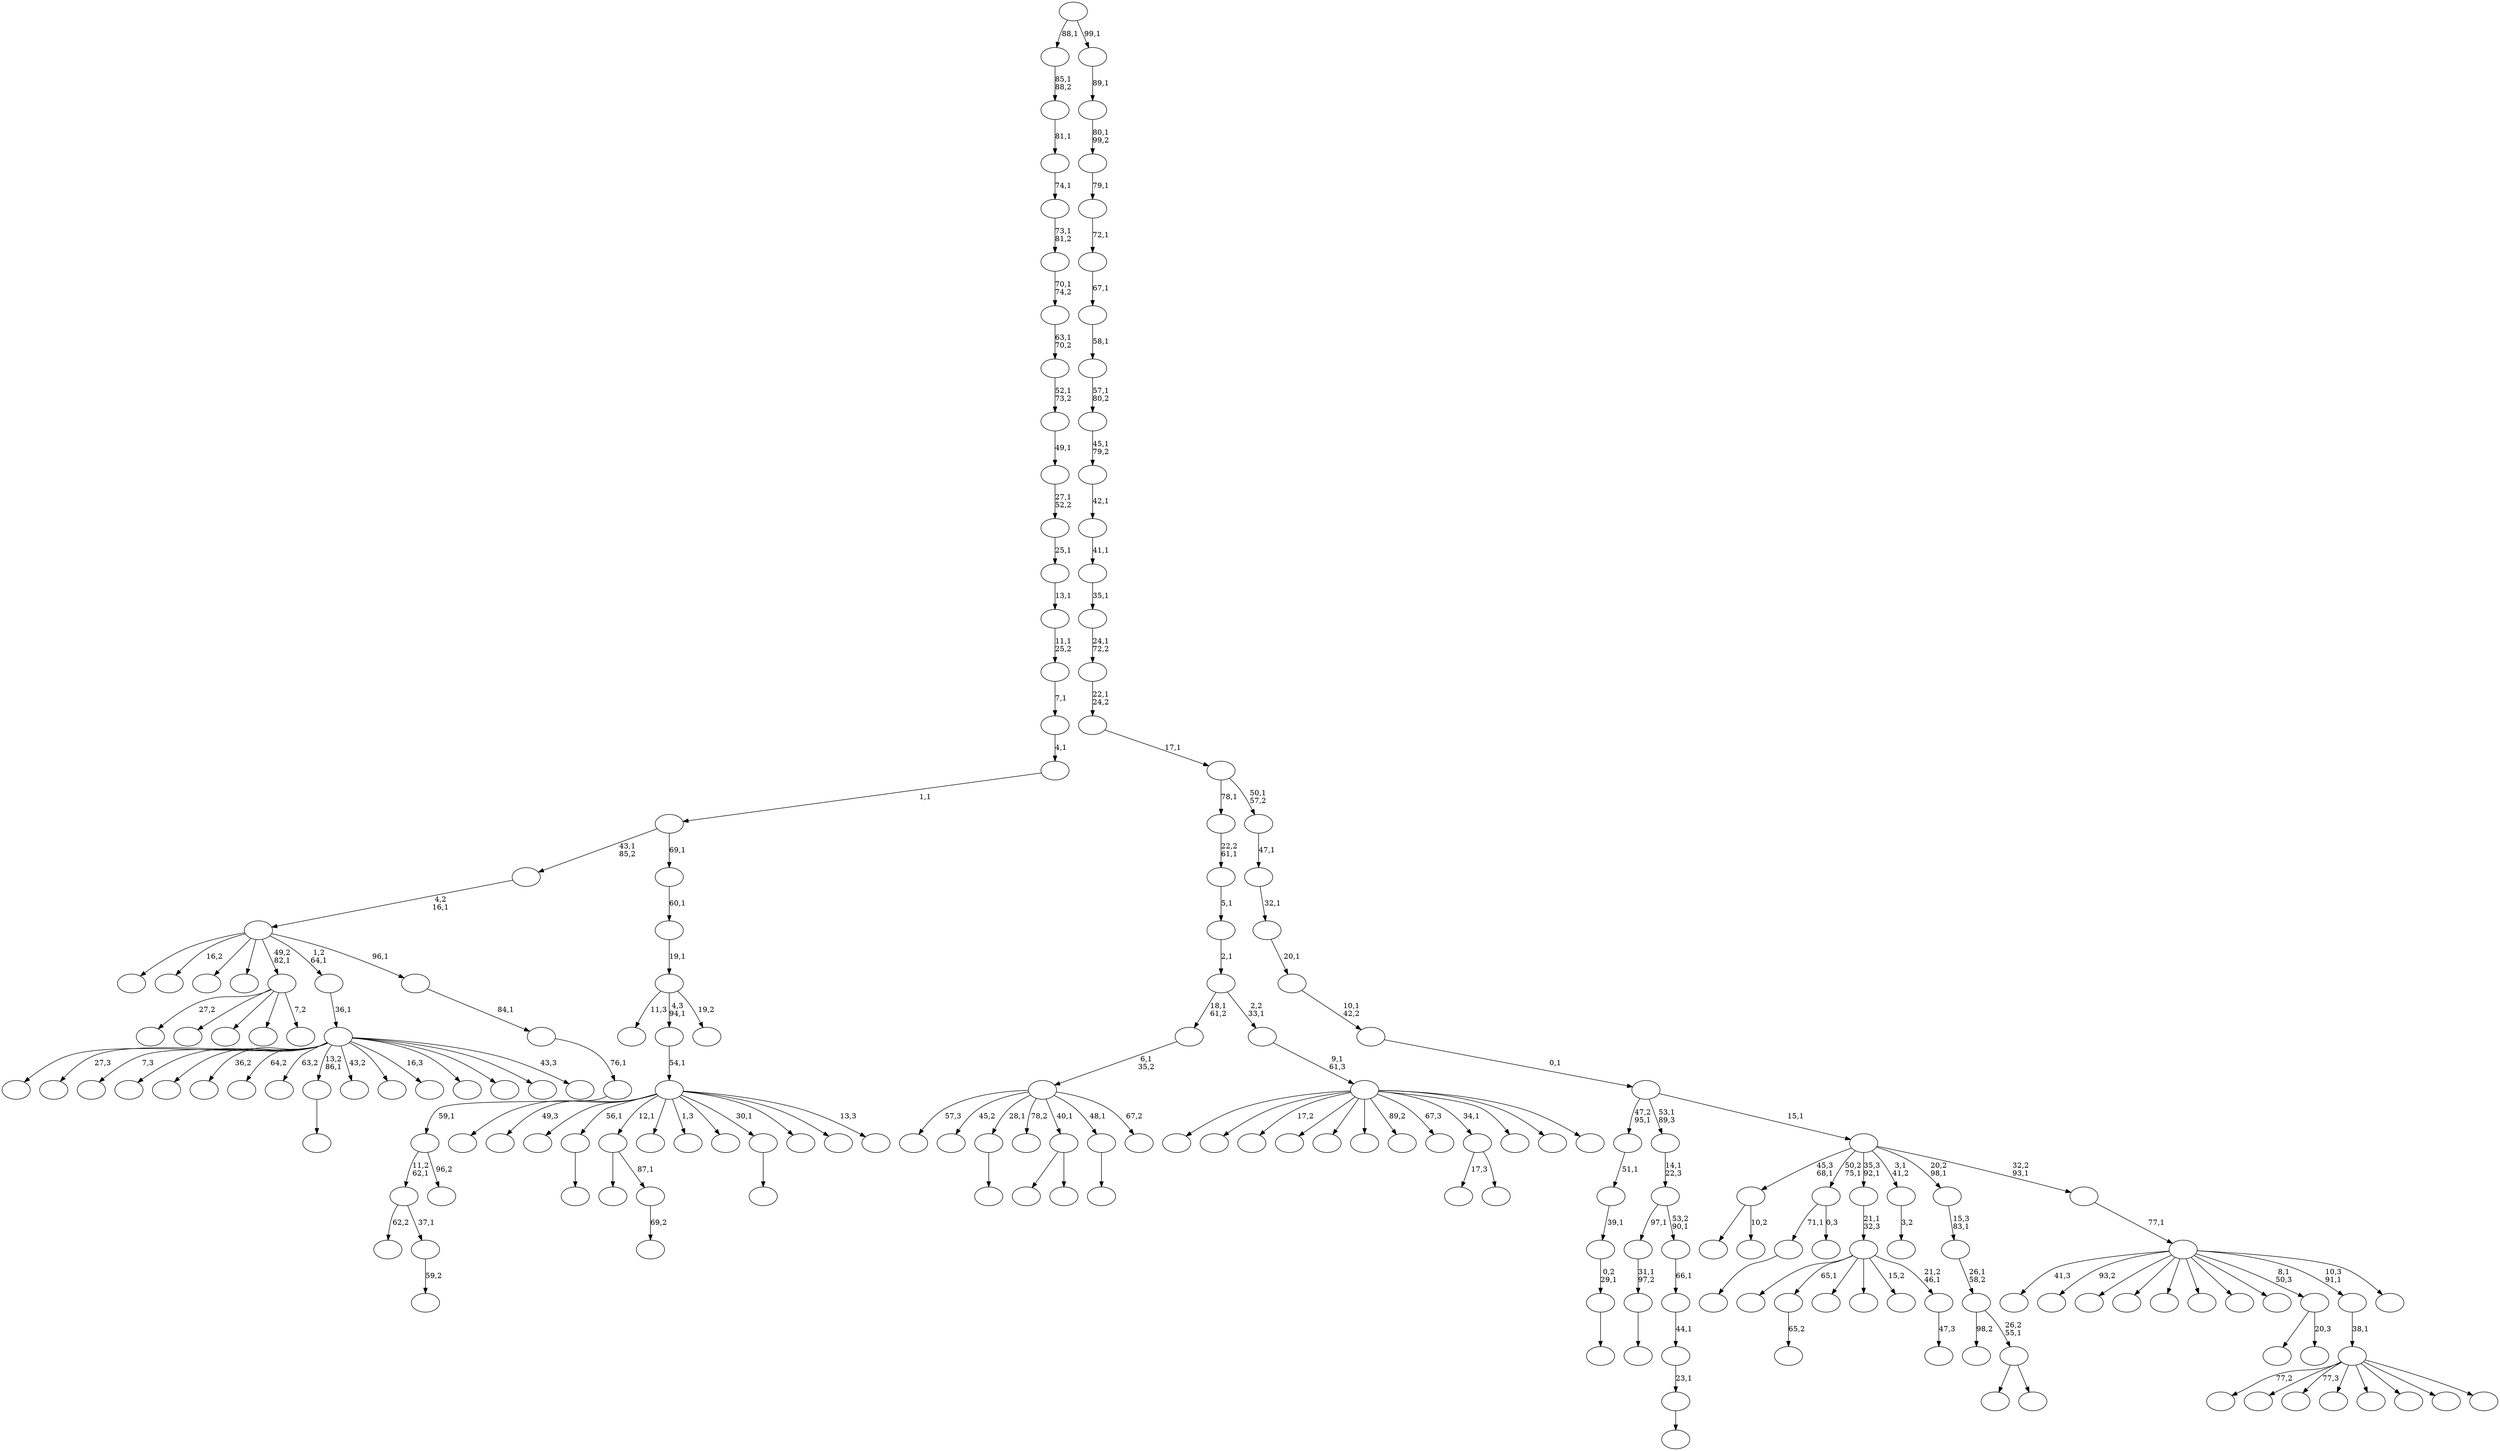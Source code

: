 digraph T {
	200 [label=""]
	199 [label=""]
	198 [label=""]
	197 [label=""]
	196 [label=""]
	195 [label=""]
	194 [label=""]
	193 [label=""]
	192 [label=""]
	191 [label=""]
	190 [label=""]
	189 [label=""]
	188 [label=""]
	187 [label=""]
	186 [label=""]
	185 [label=""]
	184 [label=""]
	183 [label=""]
	182 [label=""]
	181 [label=""]
	180 [label=""]
	179 [label=""]
	178 [label=""]
	177 [label=""]
	176 [label=""]
	175 [label=""]
	174 [label=""]
	173 [label=""]
	172 [label=""]
	171 [label=""]
	170 [label=""]
	169 [label=""]
	168 [label=""]
	167 [label=""]
	166 [label=""]
	165 [label=""]
	164 [label=""]
	163 [label=""]
	162 [label=""]
	161 [label=""]
	160 [label=""]
	159 [label=""]
	158 [label=""]
	157 [label=""]
	156 [label=""]
	155 [label=""]
	154 [label=""]
	153 [label=""]
	152 [label=""]
	151 [label=""]
	150 [label=""]
	149 [label=""]
	148 [label=""]
	147 [label=""]
	146 [label=""]
	145 [label=""]
	144 [label=""]
	143 [label=""]
	142 [label=""]
	141 [label=""]
	140 [label=""]
	139 [label=""]
	138 [label=""]
	137 [label=""]
	136 [label=""]
	135 [label=""]
	134 [label=""]
	133 [label=""]
	132 [label=""]
	131 [label=""]
	130 [label=""]
	129 [label=""]
	128 [label=""]
	127 [label=""]
	126 [label=""]
	125 [label=""]
	124 [label=""]
	123 [label=""]
	122 [label=""]
	121 [label=""]
	120 [label=""]
	119 [label=""]
	118 [label=""]
	117 [label=""]
	116 [label=""]
	115 [label=""]
	114 [label=""]
	113 [label=""]
	112 [label=""]
	111 [label=""]
	110 [label=""]
	109 [label=""]
	108 [label=""]
	107 [label=""]
	106 [label=""]
	105 [label=""]
	104 [label=""]
	103 [label=""]
	102 [label=""]
	101 [label=""]
	100 [label=""]
	99 [label=""]
	98 [label=""]
	97 [label=""]
	96 [label=""]
	95 [label=""]
	94 [label=""]
	93 [label=""]
	92 [label=""]
	91 [label=""]
	90 [label=""]
	89 [label=""]
	88 [label=""]
	87 [label=""]
	86 [label=""]
	85 [label=""]
	84 [label=""]
	83 [label=""]
	82 [label=""]
	81 [label=""]
	80 [label=""]
	79 [label=""]
	78 [label=""]
	77 [label=""]
	76 [label=""]
	75 [label=""]
	74 [label=""]
	73 [label=""]
	72 [label=""]
	71 [label=""]
	70 [label=""]
	69 [label=""]
	68 [label=""]
	67 [label=""]
	66 [label=""]
	65 [label=""]
	64 [label=""]
	63 [label=""]
	62 [label=""]
	61 [label=""]
	60 [label=""]
	59 [label=""]
	58 [label=""]
	57 [label=""]
	56 [label=""]
	55 [label=""]
	54 [label=""]
	53 [label=""]
	52 [label=""]
	51 [label=""]
	50 [label=""]
	49 [label=""]
	48 [label=""]
	47 [label=""]
	46 [label=""]
	45 [label=""]
	44 [label=""]
	43 [label=""]
	42 [label=""]
	41 [label=""]
	40 [label=""]
	39 [label=""]
	38 [label=""]
	37 [label=""]
	36 [label=""]
	35 [label=""]
	34 [label=""]
	33 [label=""]
	32 [label=""]
	31 [label=""]
	30 [label=""]
	29 [label=""]
	28 [label=""]
	27 [label=""]
	26 [label=""]
	25 [label=""]
	24 [label=""]
	23 [label=""]
	22 [label=""]
	21 [label=""]
	20 [label=""]
	19 [label=""]
	18 [label=""]
	17 [label=""]
	16 [label=""]
	15 [label=""]
	14 [label=""]
	13 [label=""]
	12 [label=""]
	11 [label=""]
	10 [label=""]
	9 [label=""]
	8 [label=""]
	7 [label=""]
	6 [label=""]
	5 [label=""]
	4 [label=""]
	3 [label=""]
	2 [label=""]
	1 [label=""]
	0 [label=""]
	182 -> 183 [label=""]
	181 -> 182 [label="0,2\n29,1"]
	180 -> 181 [label="39,1"]
	179 -> 180 [label="51,1"]
	177 -> 178 [label=""]
	175 -> 176 [label=""]
	173 -> 174 [label="59,2"]
	172 -> 198 [label="62,2"]
	172 -> 173 [label="37,1"]
	163 -> 168 [label=""]
	163 -> 164 [label="10,2"]
	156 -> 157 [label=""]
	153 -> 175 [label="71,1"]
	153 -> 154 [label="0,3"]
	147 -> 148 [label="65,2"]
	145 -> 146 [label="69,2"]
	144 -> 155 [label=""]
	144 -> 145 [label="87,1"]
	140 -> 141 [label=""]
	139 -> 140 [label="31,1\n97,2"]
	137 -> 138 [label=""]
	136 -> 137 [label="23,1"]
	135 -> 136 [label="44,1"]
	134 -> 135 [label="66,1"]
	133 -> 139 [label="97,1"]
	133 -> 134 [label="53,2\n90,1"]
	132 -> 133 [label="14,1\n22,3"]
	122 -> 123 [label=""]
	115 -> 121 [label=""]
	115 -> 116 [label=""]
	110 -> 111 [label=""]
	100 -> 101 [label="47,3"]
	99 -> 187 [label=""]
	99 -> 147 [label="65,1"]
	99 -> 127 [label=""]
	99 -> 124 [label=""]
	99 -> 108 [label="15,2"]
	99 -> 100 [label="21,2\n46,1"]
	98 -> 99 [label="21,1\n32,3"]
	95 -> 96 [label="3,2"]
	87 -> 88 [label=""]
	84 -> 165 [label="27,2"]
	84 -> 160 [label=""]
	84 -> 97 [label=""]
	84 -> 92 [label=""]
	84 -> 85 [label="7,2"]
	82 -> 200 [label=""]
	82 -> 194 [label="27,3"]
	82 -> 191 [label="7,3"]
	82 -> 189 [label=""]
	82 -> 185 [label=""]
	82 -> 149 [label="36,2"]
	82 -> 131 [label="64,2"]
	82 -> 130 [label="63,2"]
	82 -> 122 [label="13,2\n86,1"]
	82 -> 117 [label="43,2"]
	82 -> 109 [label=""]
	82 -> 105 [label="16,3"]
	82 -> 93 [label=""]
	82 -> 90 [label=""]
	82 -> 89 [label=""]
	82 -> 83 [label="43,3"]
	81 -> 82 [label="36,1"]
	79 -> 197 [label="57,3"]
	79 -> 184 [label="45,2"]
	79 -> 177 [label="28,1"]
	79 -> 166 [label="78,2"]
	79 -> 115 [label="40,1"]
	79 -> 87 [label="48,1"]
	79 -> 80 [label="67,2"]
	78 -> 79 [label="6,1\n35,2"]
	76 -> 114 [label="17,3"]
	76 -> 77 [label=""]
	74 -> 188 [label=""]
	74 -> 167 [label="49,3"]
	74 -> 162 [label=""]
	74 -> 156 [label="56,1"]
	74 -> 144 [label="12,1"]
	74 -> 126 [label=""]
	74 -> 113 [label="1,3"]
	74 -> 112 [label=""]
	74 -> 110 [label="30,1"]
	74 -> 107 [label=""]
	74 -> 94 [label=""]
	74 -> 75 [label="13,3"]
	73 -> 74 [label="54,1"]
	71 -> 125 [label=""]
	71 -> 72 [label=""]
	70 -> 190 [label="98,2"]
	70 -> 71 [label="26,2\n55,1"]
	69 -> 70 [label="26,1\n58,2"]
	68 -> 69 [label="15,3\n83,1"]
	65 -> 172 [label="11,2\n62,1"]
	65 -> 66 [label="96,2"]
	64 -> 65 [label="59,1"]
	63 -> 64 [label="76,1"]
	62 -> 63 [label="84,1"]
	61 -> 161 [label=""]
	61 -> 143 [label="16,2"]
	61 -> 119 [label=""]
	61 -> 104 [label=""]
	61 -> 84 [label="49,2\n82,1"]
	61 -> 81 [label="1,2\n64,1"]
	61 -> 62 [label="96,1"]
	60 -> 61 [label="4,2\n16,1"]
	57 -> 193 [label="11,3"]
	57 -> 73 [label="4,3\n94,1"]
	57 -> 58 [label="19,2"]
	56 -> 57 [label="19,1"]
	55 -> 56 [label="60,1"]
	54 -> 60 [label="43,1\n85,2"]
	54 -> 55 [label="69,1"]
	53 -> 54 [label="1,1"]
	52 -> 53 [label="4,1"]
	51 -> 52 [label="7,1"]
	50 -> 51 [label="11,1\n25,2"]
	49 -> 50 [label="13,1"]
	48 -> 49 [label="25,1"]
	47 -> 48 [label="27,1\n52,2"]
	46 -> 47 [label="49,1"]
	45 -> 46 [label="52,1\n73,2"]
	44 -> 45 [label="63,1\n70,2"]
	43 -> 44 [label="70,1\n74,2"]
	42 -> 43 [label="73,1\n81,2"]
	41 -> 42 [label="74,1"]
	40 -> 41 [label="81,1"]
	39 -> 40 [label="85,1\n88,2"]
	37 -> 158 [label=""]
	37 -> 38 [label="20,3"]
	34 -> 199 [label=""]
	34 -> 169 [label=""]
	34 -> 152 [label="17,2"]
	34 -> 150 [label=""]
	34 -> 142 [label=""]
	34 -> 128 [label=""]
	34 -> 120 [label="89,2"]
	34 -> 102 [label="67,3"]
	34 -> 76 [label="34,1"]
	34 -> 67 [label=""]
	34 -> 59 [label=""]
	34 -> 35 [label=""]
	33 -> 34 [label="9,1\n61,3"]
	32 -> 78 [label="18,1\n61,2"]
	32 -> 33 [label="2,2\n33,1"]
	31 -> 32 [label="2,1"]
	30 -> 31 [label="5,1"]
	29 -> 30 [label="22,2\n61,1"]
	27 -> 186 [label="77,2"]
	27 -> 171 [label=""]
	27 -> 170 [label="77,3"]
	27 -> 129 [label=""]
	27 -> 106 [label=""]
	27 -> 103 [label=""]
	27 -> 36 [label=""]
	27 -> 28 [label=""]
	26 -> 27 [label="38,1"]
	24 -> 196 [label="41,3"]
	24 -> 195 [label="93,2"]
	24 -> 192 [label=""]
	24 -> 159 [label=""]
	24 -> 151 [label=""]
	24 -> 118 [label=""]
	24 -> 91 [label=""]
	24 -> 86 [label=""]
	24 -> 37 [label="8,1\n50,3"]
	24 -> 26 [label="10,3\n91,1"]
	24 -> 25 [label=""]
	23 -> 24 [label="77,1"]
	22 -> 163 [label="45,3\n68,1"]
	22 -> 153 [label="50,2\n75,1"]
	22 -> 98 [label="35,3\n92,1"]
	22 -> 95 [label="3,1\n41,2"]
	22 -> 68 [label="20,2\n98,1"]
	22 -> 23 [label="32,2\n93,1"]
	21 -> 179 [label="47,2\n95,1"]
	21 -> 132 [label="53,1\n89,3"]
	21 -> 22 [label="15,1"]
	20 -> 21 [label="0,1"]
	19 -> 20 [label="10,1\n42,2"]
	18 -> 19 [label="20,1"]
	17 -> 18 [label="32,1"]
	16 -> 17 [label="47,1"]
	15 -> 29 [label="78,1"]
	15 -> 16 [label="50,1\n57,2"]
	14 -> 15 [label="17,1"]
	13 -> 14 [label="22,1\n24,2"]
	12 -> 13 [label="24,1\n72,2"]
	11 -> 12 [label="35,1"]
	10 -> 11 [label="41,1"]
	9 -> 10 [label="42,1"]
	8 -> 9 [label="45,1\n79,2"]
	7 -> 8 [label="57,1\n80,2"]
	6 -> 7 [label="58,1"]
	5 -> 6 [label="67,1"]
	4 -> 5 [label="72,1"]
	3 -> 4 [label="79,1"]
	2 -> 3 [label="80,1\n99,2"]
	1 -> 2 [label="89,1"]
	0 -> 39 [label="88,1"]
	0 -> 1 [label="99,1"]
}

